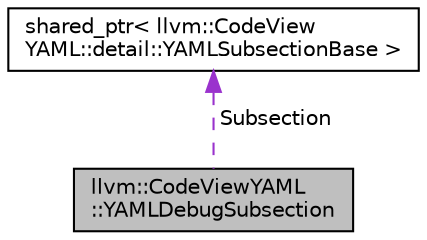 digraph "llvm::CodeViewYAML::YAMLDebugSubsection"
{
 // LATEX_PDF_SIZE
  bgcolor="transparent";
  edge [fontname="Helvetica",fontsize="10",labelfontname="Helvetica",labelfontsize="10"];
  node [fontname="Helvetica",fontsize="10",shape="box"];
  Node1 [label="llvm::CodeViewYAML\l::YAMLDebugSubsection",height=0.2,width=0.4,color="black", fillcolor="grey75", style="filled", fontcolor="black",tooltip=" "];
  Node2 -> Node1 [dir="back",color="darkorchid3",fontsize="10",style="dashed",label=" Subsection" ,fontname="Helvetica"];
  Node2 [label="shared_ptr\< llvm::CodeView\lYAML::detail::YAMLSubsectionBase \>",height=0.2,width=0.4,color="black",tooltip=" "];
}
